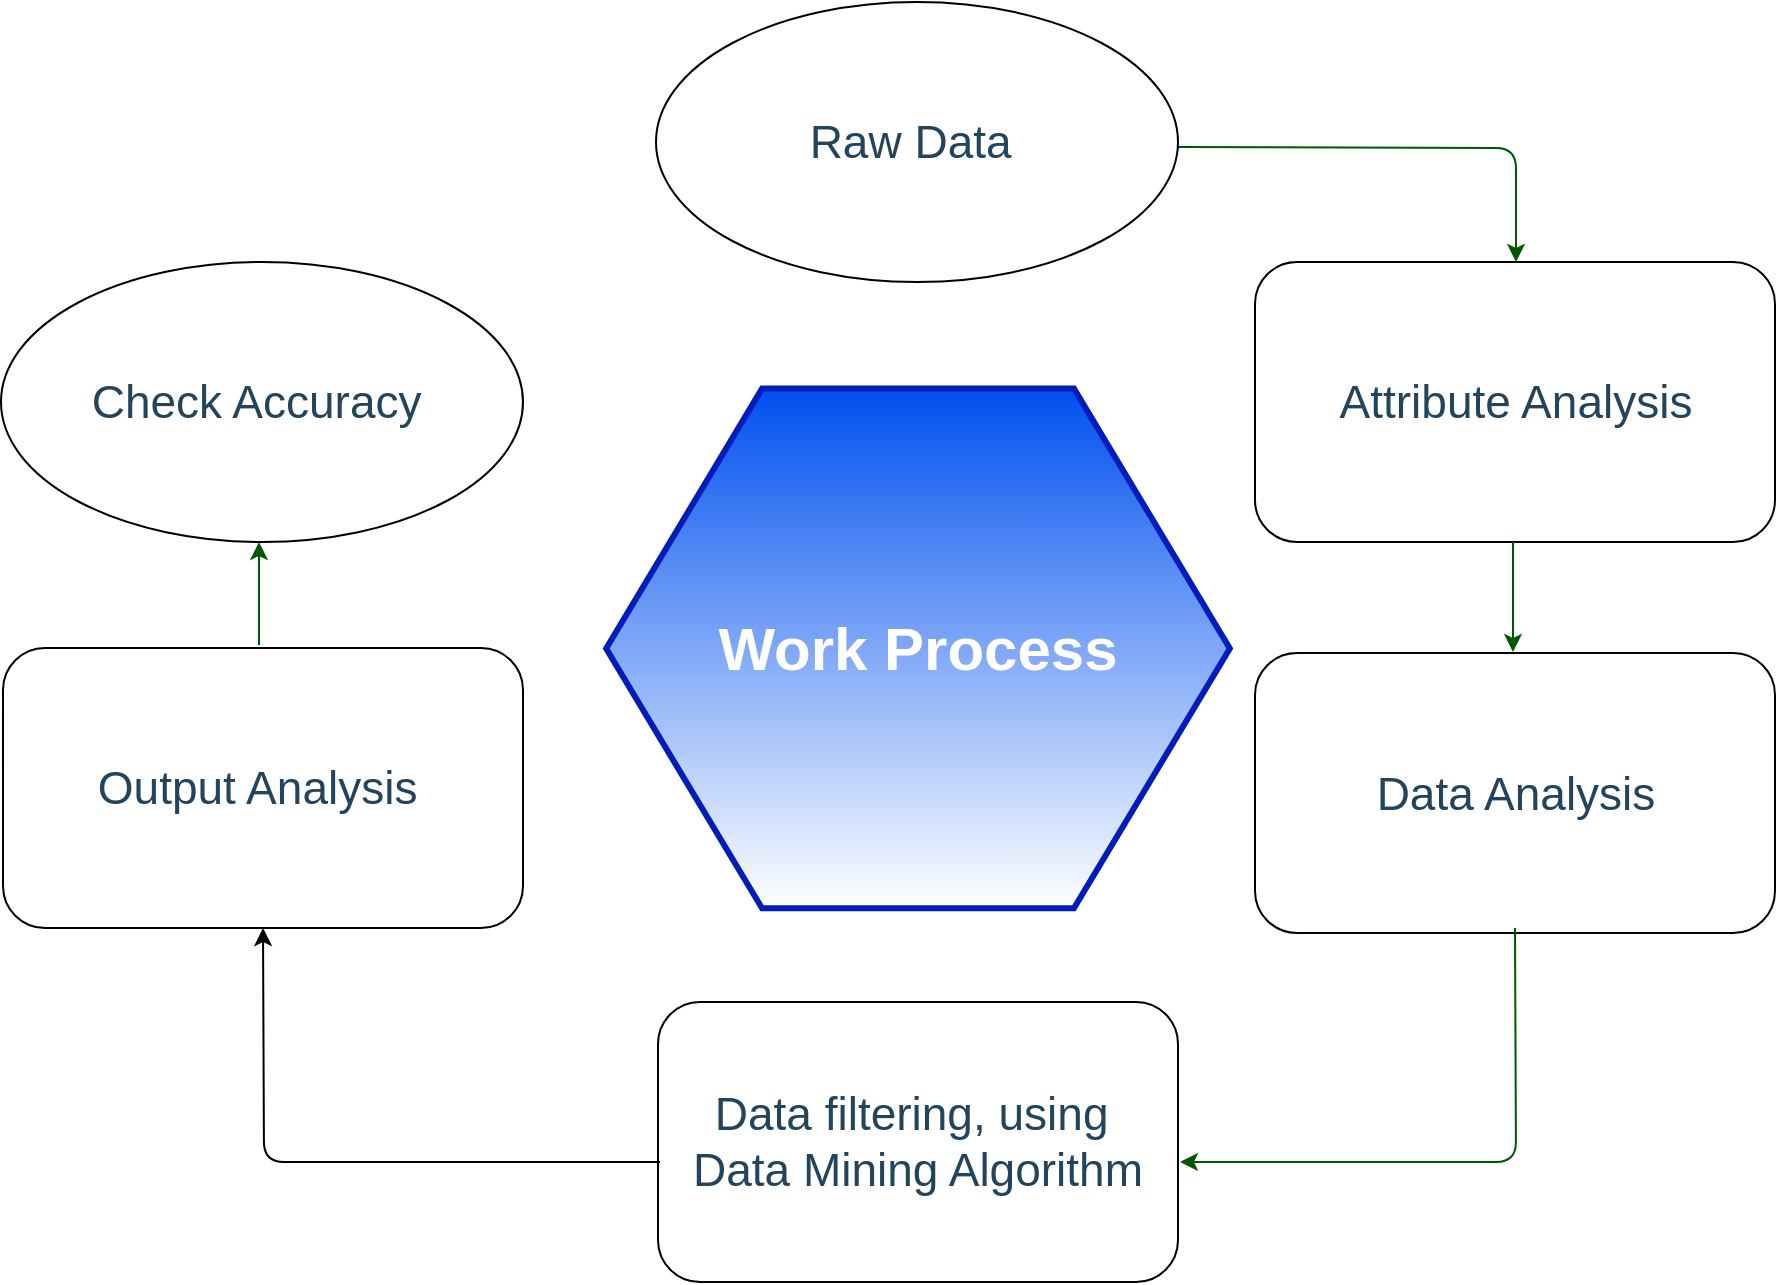 <mxfile version="12.2.0" type="github" pages="1"><diagram id="07fea595-8f29-1299-0266-81d95cde20df" name="Page-1"><mxGraphModel dx="2135" dy="-1311" grid="1" gridSize="10" guides="1" tooltips="1" connect="1" arrows="1" fold="1" page="1" pageScale="1" pageWidth="1169" pageHeight="827" background="#ffffff" math="0" shadow="0"><root><mxCell id="0"/><mxCell id="1" parent="0"/><mxCell id="644" value="&lt;font color=&quot;#ffffff&quot;&gt;&lt;span style=&quot;font-size: 30px&quot;&gt;&lt;b&gt;Work Process&lt;/b&gt;&lt;/span&gt;&lt;/font&gt;" style="shape=hexagon;perimeter=hexagonPerimeter2;whiteSpace=wrap;html=1;shadow=0;labelBackgroundColor=none;fillColor=#0050ef;fontFamily=Helvetica;fontSize=23;align=center;strokeWidth=3;strokeColor=#001DBC;fontColor=#ffffff;gradientColor=#ffffff;gradientDirection=south;" parent="1" vertex="1"><mxGeometry x="423.079" y="2763.298" width="311.842" height="259.868" as="geometry"/></mxCell><mxCell id="645" value="" style="triangle;whiteSpace=wrap;html=1;shadow=0;labelBackgroundColor=none;strokeColor=none;fillColor=#FFFFFF;fontFamily=Helvetica;fontSize=17;fontColor=#23445d;align=center;rotation=90;gradientColor=none;flipV=1;flipH=1;opacity=20;" parent="1" vertex="1"><mxGeometry x="309.5" y="2782.667" width="72" height="152" as="geometry"/></mxCell><mxCell id="TlAjGLjI_hJtS-CDQ_Yn-669" value="&lt;span style=&quot;color: rgb(35 , 68 , 93) ; font-size: 23px ; white-space: normal&quot;&gt;Output Analysis&amp;nbsp;&lt;/span&gt;" style="rounded=1;whiteSpace=wrap;html=1;gradientColor=#ffffff;" vertex="1" parent="1"><mxGeometry x="121.5" y="2893" width="260" height="140" as="geometry"/></mxCell><mxCell id="TlAjGLjI_hJtS-CDQ_Yn-670" value="&lt;span style=&quot;color: rgb(35 , 68 , 93) ; font-size: 23px ; white-space: normal&quot;&gt;Attribute Analysis&lt;/span&gt;" style="rounded=1;whiteSpace=wrap;html=1;gradientColor=#ffffff;" vertex="1" parent="1"><mxGeometry x="747.5" y="2700" width="260" height="140" as="geometry"/></mxCell><mxCell id="TlAjGLjI_hJtS-CDQ_Yn-671" value="&lt;span style=&quot;color: rgb(35 , 68 , 93) ; font-size: 23px ; white-space: normal&quot;&gt;Data Analysis&lt;/span&gt;" style="rounded=1;whiteSpace=wrap;html=1;gradientColor=#ffffff;" vertex="1" parent="1"><mxGeometry x="747.5" y="2895.5" width="260" height="140" as="geometry"/></mxCell><mxCell id="TlAjGLjI_hJtS-CDQ_Yn-672" value="&lt;div style=&quot;color: rgb(35 , 68 , 93) ; font-size: 23px ; white-space: normal&quot;&gt;Data filtering, using&amp;nbsp;&lt;/div&gt;&lt;div style=&quot;color: rgb(35 , 68 , 93) ; font-size: 23px ; white-space: normal&quot;&gt;Data Mining Algorithm&lt;/div&gt;" style="rounded=1;whiteSpace=wrap;html=1;gradientColor=#ffffff;" vertex="1" parent="1"><mxGeometry x="449" y="3070" width="260" height="140" as="geometry"/></mxCell><mxCell id="TlAjGLjI_hJtS-CDQ_Yn-674" value="" style="endArrow=classic;html=1;entryX=0.502;entryY=0;entryDx=0;entryDy=0;entryPerimeter=0;fillColor=#008a00;strokeColor=#005700;" edge="1" parent="1" target="TlAjGLjI_hJtS-CDQ_Yn-670"><mxGeometry width="50" height="50" relative="1" as="geometry"><mxPoint x="709" y="2642.5" as="sourcePoint"/><mxPoint x="878" y="2690" as="targetPoint"/><Array as="points"><mxPoint x="878" y="2643"/></Array></mxGeometry></mxCell><mxCell id="TlAjGLjI_hJtS-CDQ_Yn-675" value="" style="endArrow=classic;html=1;fillColor=#008a00;strokeColor=#005700;" edge="1" parent="1"><mxGeometry width="50" height="50" relative="1" as="geometry"><mxPoint x="877.5" y="3033" as="sourcePoint"/><mxPoint x="710" y="3150" as="targetPoint"/><Array as="points"><mxPoint x="878" y="3150"/></Array></mxGeometry></mxCell><mxCell id="TlAjGLjI_hJtS-CDQ_Yn-676" value="" style="endArrow=classic;html=1;shadow=0;fillColor=#008a00;strokeColor=#005700;" edge="1" parent="1"><mxGeometry width="50" height="50" relative="1" as="geometry"><mxPoint x="876.5" y="2840" as="sourcePoint"/><mxPoint x="876.5" y="2895" as="targetPoint"/><Array as="points"/></mxGeometry></mxCell><mxCell id="TlAjGLjI_hJtS-CDQ_Yn-678" value="" style="endArrow=classic;html=1;shadow=0;fillColor=#008a00;strokeColor=#005700;" edge="1" parent="1"><mxGeometry width="50" height="50" relative="1" as="geometry"><mxPoint x="249.5" y="2891.5" as="sourcePoint"/><mxPoint x="249.5" y="2840" as="targetPoint"/><Array as="points"/></mxGeometry></mxCell><mxCell id="TlAjGLjI_hJtS-CDQ_Yn-685" value="" style="endArrow=classic;html=1;shadow=0;exitX=0.004;exitY=0.571;exitDx=0;exitDy=0;exitPerimeter=0;entryX=0.5;entryY=1;entryDx=0;entryDy=0;" edge="1" parent="1" source="TlAjGLjI_hJtS-CDQ_Yn-672" target="TlAjGLjI_hJtS-CDQ_Yn-669"><mxGeometry width="50" height="50" relative="1" as="geometry"><mxPoint x="440" y="3150" as="sourcePoint"/><mxPoint x="252" y="3040" as="targetPoint"/><Array as="points"><mxPoint x="252" y="3150"/></Array></mxGeometry></mxCell><mxCell id="TlAjGLjI_hJtS-CDQ_Yn-687" value="&lt;span style=&quot;color: rgb(35 , 68 , 93) ; font-size: 23px ; white-space: normal&quot;&gt;Raw Data&amp;nbsp;&lt;/span&gt;" style="ellipse;whiteSpace=wrap;html=1;gradientColor=#ffffff;" vertex="1" parent="1"><mxGeometry x="448" y="2570" width="261" height="140" as="geometry"/></mxCell><mxCell id="TlAjGLjI_hJtS-CDQ_Yn-689" value="&lt;span style=&quot;color: rgb(35 , 68 , 93) ; font-size: 23px&quot;&gt;Check Accuracy&amp;nbsp;&lt;/span&gt;" style="ellipse;whiteSpace=wrap;html=1;gradientColor=#ffffff;" vertex="1" parent="1"><mxGeometry x="120.5" y="2700" width="261" height="140" as="geometry"/></mxCell></root></mxGraphModel></diagram></mxfile>